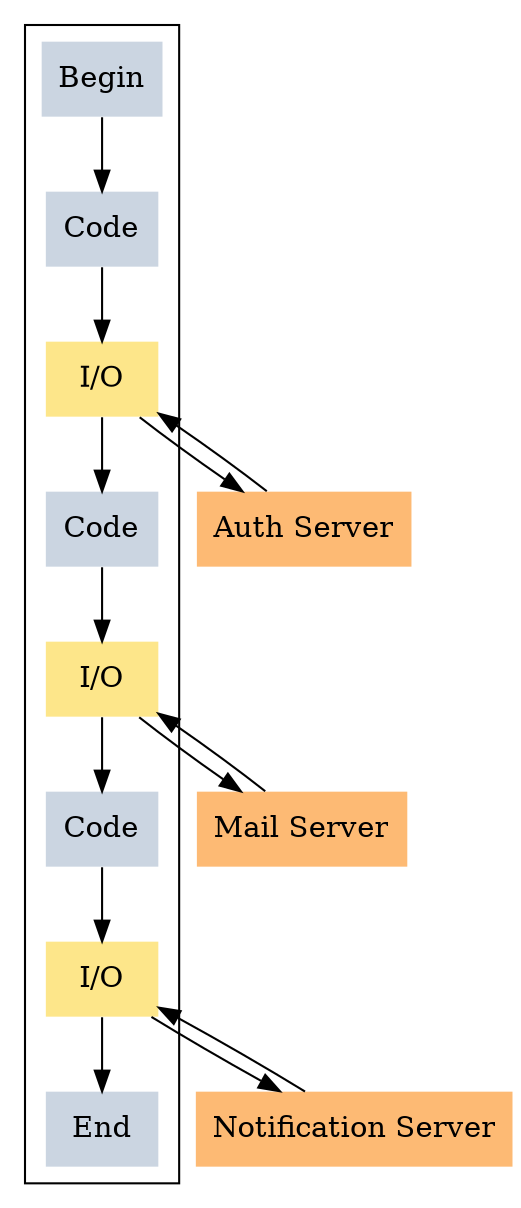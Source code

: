 digraph G {
    subgraph cluster_0 {
        rankdir=LR;

        {
            node[shape=plaintext style=filled fillcolor="#cbd5e1"]

            begin[label="Begin"]
            c1[label="Code"]
            c2[label="Code"]
            c3[label="Code"]
            end[label="End"]
        }

        {
            node[shape=plaintext style=filled fillcolor="#fde68a"]

            i1[label="I/O"]
            i2[label="I/O"]
            i3[label="I/O"]
        }
    }

    {
        node[shape=plaintext style=filled fillcolor="#fdba74"]

        auth[label="Auth Server"]
        mail[label="Mail Server"]
        noti[label="Notification Server"]
    }

    begin -> c1 -> i1 -> c2 -> i2 -> c3 -> i3 -> end

    i1 -> auth
    auth -> i1

    i2 -> mail
    mail -> i2

    i3 -> noti
    noti -> i3
}

